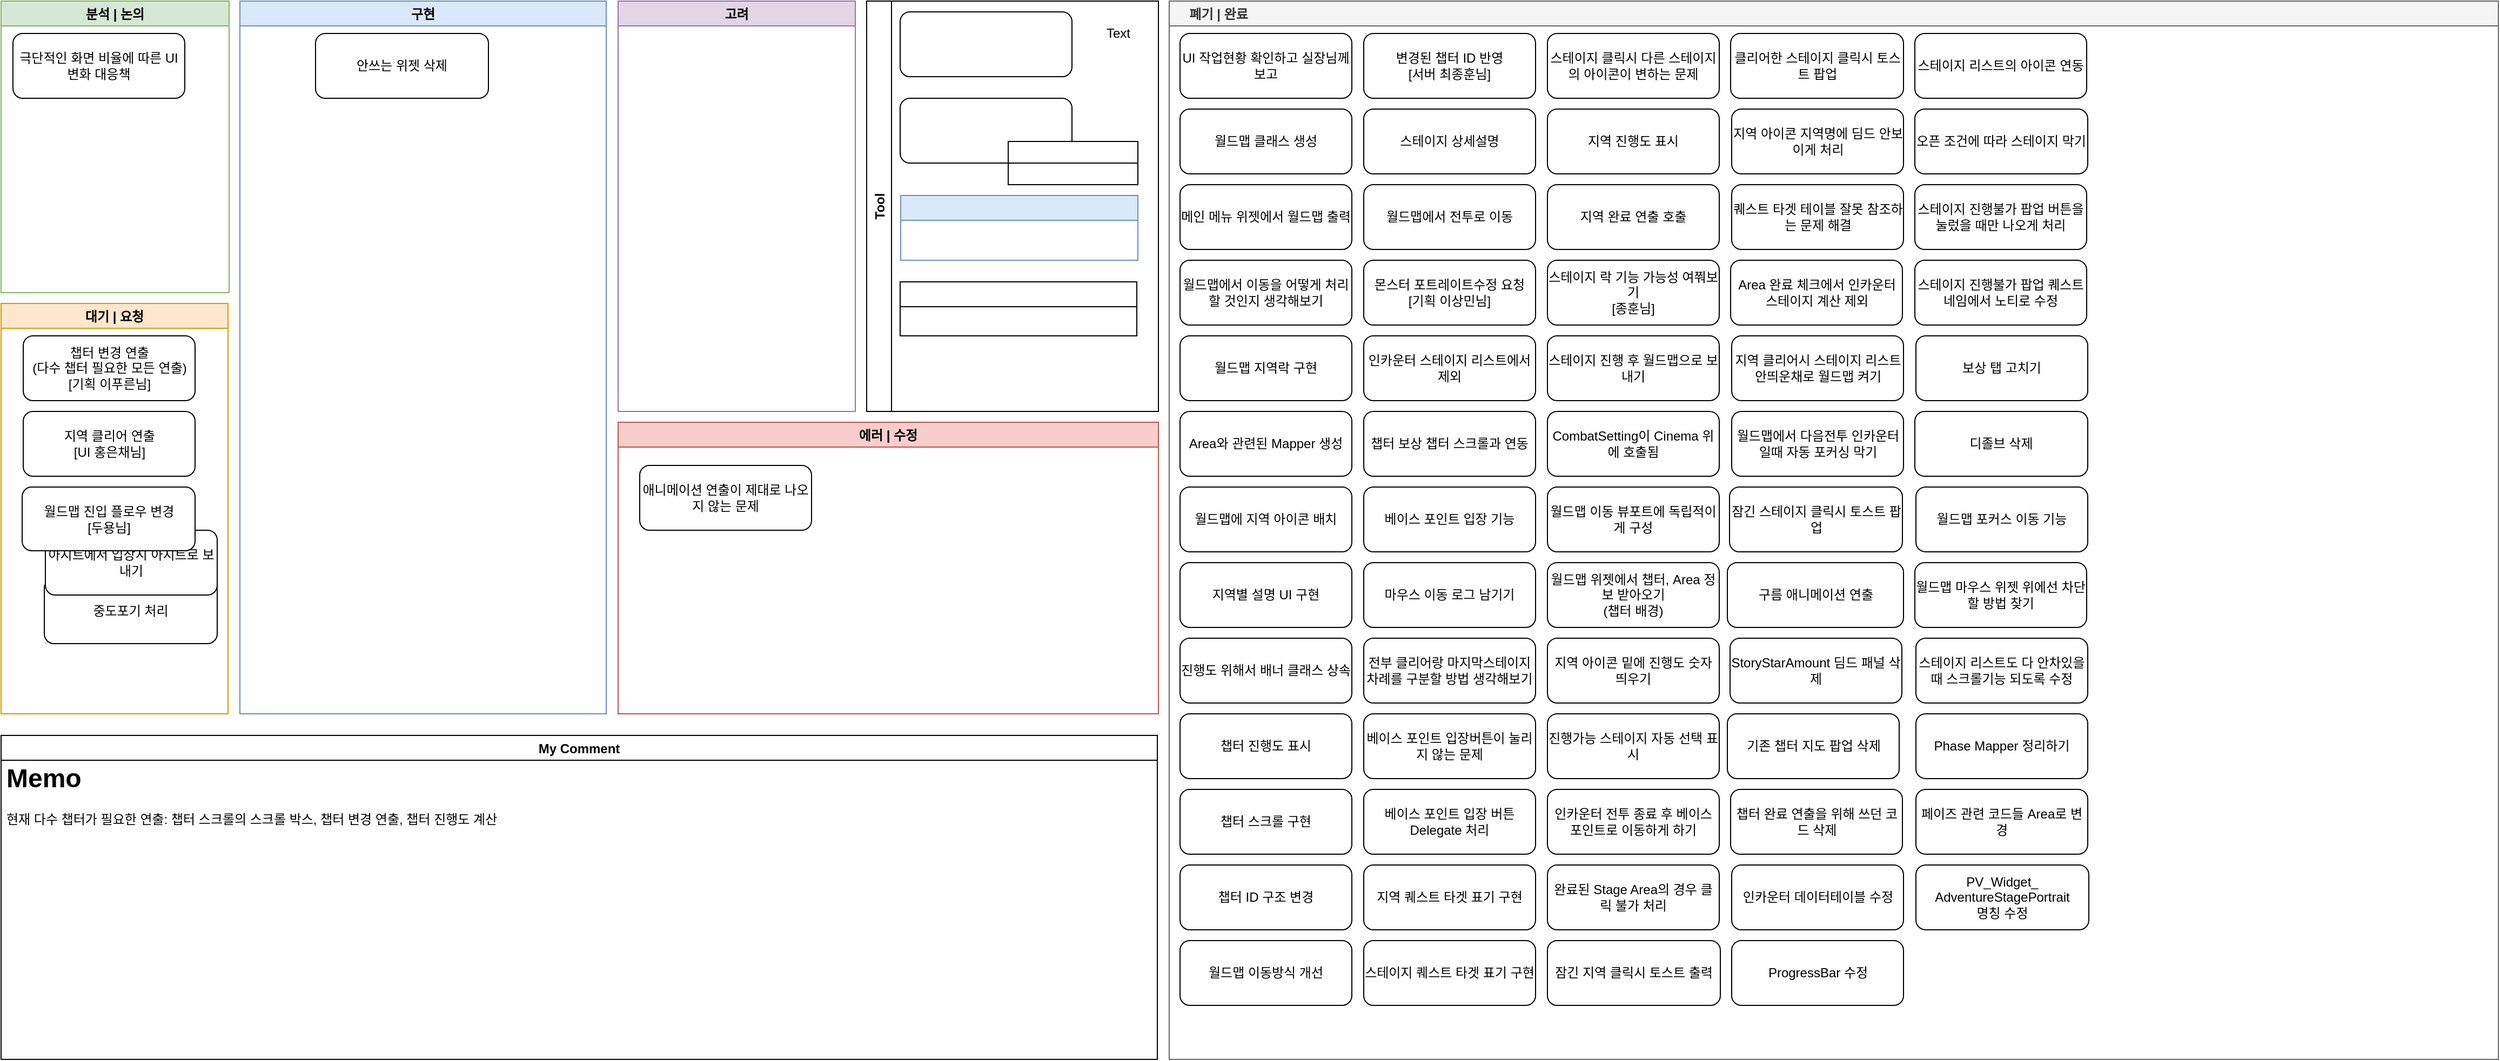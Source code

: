 <mxfile version="15.6.6" type="github">
  <diagram id="sQ8EXhfYu_Z4RW1TYD9f" name="Page-1">
    <mxGraphModel dx="1422" dy="762" grid="1" gridSize="10" guides="1" tooltips="1" connect="0" arrows="1" fold="1" page="1" pageScale="1" pageWidth="827" pageHeight="1169" math="0" shadow="0">
      <root>
        <mxCell id="0" />
        <mxCell id="1" parent="0" />
        <mxCell id="wOnGFkAYj0Utu0_wV-MN-16" value="구현" style="swimlane;fillColor=#dae8fc;strokeColor=#6c8ebf;" parent="1" vertex="1">
          <mxGeometry x="270" y="50" width="339" height="660" as="geometry" />
        </mxCell>
        <mxCell id="0nPy4N3juvfmv_uaInZj-3" value="안쓰는 위젯 삭제" style="rounded=1;whiteSpace=wrap;html=1;fillColor=default;strokeColor=default;fontColor=default;" parent="wOnGFkAYj0Utu0_wV-MN-16" vertex="1">
          <mxGeometry x="70" y="30" width="160" height="60" as="geometry" />
        </mxCell>
        <mxCell id="wOnGFkAYj0Utu0_wV-MN-17" value="분석 | 논의" style="swimlane;strokeColor=#82b366;fillColor=#D5E8D4;" parent="1" vertex="1">
          <mxGeometry x="49" y="50" width="211" height="270" as="geometry" />
        </mxCell>
        <mxCell id="fKnXUZ_Y8Yj8oVJBZo9e-6" value="극단적인 화면 비율에 따른 UI 변화 대응책" style="rounded=1;whiteSpace=wrap;html=1;" parent="wOnGFkAYj0Utu0_wV-MN-17" vertex="1">
          <mxGeometry x="11" y="30" width="159" height="60" as="geometry" />
        </mxCell>
        <mxCell id="MTrl5ynQiznJmTlUDSWs-4" value="대기 | 요청" style="swimlane;strokeColor=#d79b00;fillColor=#ffe6cc;" parent="1" vertex="1">
          <mxGeometry x="49" y="330" width="210" height="380" as="geometry" />
        </mxCell>
        <mxCell id="JvFQZsxhrIlM6GvxB-Bj-3" value="챕터 변경 연출&lt;br&gt;(다수 챕터 필요한 모든 연출)&lt;br&gt;[기획 이푸른님]" style="rounded=1;whiteSpace=wrap;html=1;" parent="MTrl5ynQiznJmTlUDSWs-4" vertex="1">
          <mxGeometry x="20.5" y="30" width="159" height="60" as="geometry" />
        </mxCell>
        <mxCell id="JvFQZsxhrIlM6GvxB-Bj-4" value="지역 클리어 연출&lt;br&gt;[UI 홍은채님]" style="rounded=1;whiteSpace=wrap;html=1;" parent="MTrl5ynQiznJmTlUDSWs-4" vertex="1">
          <mxGeometry x="20.5" y="100" width="159" height="60" as="geometry" />
        </mxCell>
        <mxCell id="JcdMrhdxGSStzC7vy00--24" value="중도포기 처리" style="rounded=1;whiteSpace=wrap;html=1;" parent="MTrl5ynQiznJmTlUDSWs-4" vertex="1">
          <mxGeometry x="40" y="255" width="160" height="60" as="geometry" />
        </mxCell>
        <mxCell id="mTPu1nSo0R1RRkqdtAdQ-14" value="아지트에서 입장시 아지트로 보내기" style="rounded=1;whiteSpace=wrap;html=1;" parent="MTrl5ynQiznJmTlUDSWs-4" vertex="1">
          <mxGeometry x="41" y="210" width="159" height="60" as="geometry" />
        </mxCell>
        <mxCell id="u-zzOmrkJS4MpRmy39Oz-33" value="월드맵 진입 플로우 변경&lt;br&gt;[두용님]" style="rounded=1;whiteSpace=wrap;html=1;" parent="MTrl5ynQiznJmTlUDSWs-4" vertex="1">
          <mxGeometry x="19.5" y="170" width="160" height="59" as="geometry" />
        </mxCell>
        <mxCell id="9A0mLHsorhuxDrabdEOj-9" value="에러 | 수정" style="swimlane;fillColor=#f8cecc;strokeColor=#b85450;startSize=23;" parent="1" vertex="1">
          <mxGeometry x="620" y="440" width="500" height="270" as="geometry" />
        </mxCell>
        <mxCell id="mTPu1nSo0R1RRkqdtAdQ-15" value="애니메이션 연출이 제대로 나오지 않는 문제" style="rounded=1;whiteSpace=wrap;html=1;" parent="9A0mLHsorhuxDrabdEOj-9" vertex="1">
          <mxGeometry x="20" y="40" width="159" height="60" as="geometry" />
        </mxCell>
        <mxCell id="hDPYIisuoytdxOGGVnbc-3" value="     폐기 | 완료" style="swimlane;strokeColor=#666666;fillColor=#f5f5f5;fontColor=#333333;align=left;" parent="1" vertex="1">
          <mxGeometry x="1130" y="50" width="1230" height="980" as="geometry" />
        </mxCell>
        <mxCell id="atVRBHWBVTBCoCOBbs-6-2" value="UI 작업현황 확인하고 실장님께 보고" style="rounded=1;whiteSpace=wrap;html=1;" parent="hDPYIisuoytdxOGGVnbc-3" vertex="1">
          <mxGeometry x="10" y="30" width="159" height="60" as="geometry" />
        </mxCell>
        <mxCell id="8GiOX_5ZcvJH73Y0Fhzy-2" value="월드맵 클래스 생성" style="rounded=1;whiteSpace=wrap;html=1;" parent="hDPYIisuoytdxOGGVnbc-3" vertex="1">
          <mxGeometry x="10" y="100" width="159" height="60" as="geometry" />
        </mxCell>
        <mxCell id="8GiOX_5ZcvJH73Y0Fhzy-1" value="메인 메뉴 위젯에서 월드맵 출력" style="rounded=1;whiteSpace=wrap;html=1;" parent="hDPYIisuoytdxOGGVnbc-3" vertex="1">
          <mxGeometry x="10" y="170" width="159" height="60" as="geometry" />
        </mxCell>
        <mxCell id="lYunYYrA7qYBkTZxslzv-2" value="월드맵에서 이동을 어떻게 처리할 것인지 생각해보기" style="rounded=1;whiteSpace=wrap;html=1;" parent="hDPYIisuoytdxOGGVnbc-3" vertex="1">
          <mxGeometry x="10" y="240" width="159" height="60" as="geometry" />
        </mxCell>
        <mxCell id="8GiOX_5ZcvJH73Y0Fhzy-7" value="Area와 관련된 Mapper 생성" style="rounded=1;whiteSpace=wrap;html=1;" parent="hDPYIisuoytdxOGGVnbc-3" vertex="1">
          <mxGeometry x="10" y="380" width="159" height="60" as="geometry" />
        </mxCell>
        <mxCell id="fKnXUZ_Y8Yj8oVJBZo9e-3" value="월드맵에 지역 아이콘 배치" style="rounded=1;whiteSpace=wrap;html=1;" parent="hDPYIisuoytdxOGGVnbc-3" vertex="1">
          <mxGeometry x="10" y="450" width="159" height="60" as="geometry" />
        </mxCell>
        <mxCell id="8GiOX_5ZcvJH73Y0Fhzy-4" value="월드맵 지역락 구현" style="rounded=1;whiteSpace=wrap;html=1;" parent="hDPYIisuoytdxOGGVnbc-3" vertex="1">
          <mxGeometry x="10" y="310" width="159" height="60" as="geometry" />
        </mxCell>
        <mxCell id="8GiOX_5ZcvJH73Y0Fhzy-10" value="지역별 설명 UI 구현" style="rounded=1;whiteSpace=wrap;html=1;" parent="hDPYIisuoytdxOGGVnbc-3" vertex="1">
          <mxGeometry x="10" y="520" width="159" height="60" as="geometry" />
        </mxCell>
        <mxCell id="NNDFR1LKHZ_8l8TIc3SD-2" value="진행도 위해서 배너 클래스 상속" style="rounded=1;whiteSpace=wrap;html=1;" parent="hDPYIisuoytdxOGGVnbc-3" vertex="1">
          <mxGeometry x="10" y="590" width="159" height="60" as="geometry" />
        </mxCell>
        <mxCell id="YfF9ztZLRGlCkRkIGvAC-5" value="챕터 진행도 표시" style="rounded=1;whiteSpace=wrap;html=1;" parent="hDPYIisuoytdxOGGVnbc-3" vertex="1">
          <mxGeometry x="10" y="660" width="159" height="60" as="geometry" />
        </mxCell>
        <mxCell id="8GiOX_5ZcvJH73Y0Fhzy-8" value="챕터 스크롤 구현" style="rounded=1;whiteSpace=wrap;html=1;" parent="hDPYIisuoytdxOGGVnbc-3" vertex="1">
          <mxGeometry x="10" y="730" width="159" height="60" as="geometry" />
        </mxCell>
        <mxCell id="YfF9ztZLRGlCkRkIGvAC-9" value="챕터 ID 구조 변경" style="rounded=1;whiteSpace=wrap;html=1;" parent="hDPYIisuoytdxOGGVnbc-3" vertex="1">
          <mxGeometry x="10" y="800" width="159" height="60" as="geometry" />
        </mxCell>
        <mxCell id="5TGIPtgfNIGxRz2AxhJH-1" value="월드맵 이동방식 개선" style="rounded=1;whiteSpace=wrap;html=1;" parent="hDPYIisuoytdxOGGVnbc-3" vertex="1">
          <mxGeometry x="10" y="870" width="159" height="60" as="geometry" />
        </mxCell>
        <mxCell id="YfF9ztZLRGlCkRkIGvAC-4" value="변경된 챕터 ID 반영&lt;br&gt;[서버 최종훈님]" style="rounded=1;whiteSpace=wrap;html=1;" parent="hDPYIisuoytdxOGGVnbc-3" vertex="1">
          <mxGeometry x="180" y="30" width="159" height="60" as="geometry" />
        </mxCell>
        <mxCell id="YfF9ztZLRGlCkRkIGvAC-12" value="스테이지 상세설명" style="rounded=1;whiteSpace=wrap;html=1;" parent="hDPYIisuoytdxOGGVnbc-3" vertex="1">
          <mxGeometry x="180" y="100" width="159" height="60" as="geometry" />
        </mxCell>
        <mxCell id="YfF9ztZLRGlCkRkIGvAC-7" value="월드맵에서 전투로 이동" style="rounded=1;whiteSpace=wrap;html=1;" parent="hDPYIisuoytdxOGGVnbc-3" vertex="1">
          <mxGeometry x="180" y="170" width="159" height="60" as="geometry" />
        </mxCell>
        <mxCell id="YfF9ztZLRGlCkRkIGvAC-10" value="몬스터 포트레이트수정 요청&lt;br&gt;[기획 이상민님]" style="rounded=1;whiteSpace=wrap;html=1;" parent="hDPYIisuoytdxOGGVnbc-3" vertex="1">
          <mxGeometry x="180" y="240" width="159" height="60" as="geometry" />
        </mxCell>
        <mxCell id="32iTDsRpcqnxO3VkxNKm-3" value="인카운터 스테이지 리스트에서 제외" style="rounded=1;whiteSpace=wrap;html=1;" parent="hDPYIisuoytdxOGGVnbc-3" vertex="1">
          <mxGeometry x="180" y="310" width="159" height="60" as="geometry" />
        </mxCell>
        <mxCell id="fKnXUZ_Y8Yj8oVJBZo9e-4" value="챕터 보상 챕터 스크롤과 연동" style="rounded=1;whiteSpace=wrap;html=1;" parent="hDPYIisuoytdxOGGVnbc-3" vertex="1">
          <mxGeometry x="180" y="380" width="159" height="60" as="geometry" />
        </mxCell>
        <mxCell id="YfF9ztZLRGlCkRkIGvAC-11" value="베이스 포인트 입장 기능" style="rounded=1;whiteSpace=wrap;html=1;" parent="hDPYIisuoytdxOGGVnbc-3" vertex="1">
          <mxGeometry x="180" y="450" width="159" height="60" as="geometry" />
        </mxCell>
        <mxCell id="32iTDsRpcqnxO3VkxNKm-2" value="마우스 이동 로그 남기기" style="rounded=1;whiteSpace=wrap;html=1;" parent="hDPYIisuoytdxOGGVnbc-3" vertex="1">
          <mxGeometry x="180" y="520" width="159" height="60" as="geometry" />
        </mxCell>
        <mxCell id="YfF9ztZLRGlCkRkIGvAC-1" value="전부 클리어랑 마지막스테이지 차례를 구분할 방법 생각해보기" style="rounded=1;whiteSpace=wrap;html=1;" parent="hDPYIisuoytdxOGGVnbc-3" vertex="1">
          <mxGeometry x="180" y="590" width="159" height="60" as="geometry" />
        </mxCell>
        <mxCell id="YfF9ztZLRGlCkRkIGvAC-3" value="베이스 포인트 입장버튼이 눌리지 않는 문제" style="rounded=1;whiteSpace=wrap;html=1;" parent="hDPYIisuoytdxOGGVnbc-3" vertex="1">
          <mxGeometry x="180" y="660" width="159" height="60" as="geometry" />
        </mxCell>
        <mxCell id="NNDFR1LKHZ_8l8TIc3SD-1" value="베이스 포인트 입장 버튼 Delegate 처리" style="rounded=1;whiteSpace=wrap;html=1;" parent="hDPYIisuoytdxOGGVnbc-3" vertex="1">
          <mxGeometry x="180" y="730" width="159" height="60" as="geometry" />
        </mxCell>
        <mxCell id="8GiOX_5ZcvJH73Y0Fhzy-9" value="지역 퀘스트 타겟 표기 구현" style="rounded=1;whiteSpace=wrap;html=1;" parent="hDPYIisuoytdxOGGVnbc-3" vertex="1">
          <mxGeometry x="180" y="800" width="159" height="60" as="geometry" />
        </mxCell>
        <mxCell id="32iTDsRpcqnxO3VkxNKm-5" value="스테이지 퀘스트 타겟 표기 구현" style="rounded=1;whiteSpace=wrap;html=1;" parent="hDPYIisuoytdxOGGVnbc-3" vertex="1">
          <mxGeometry x="180" y="870" width="159" height="60" as="geometry" />
        </mxCell>
        <mxCell id="32iTDsRpcqnxO3VkxNKm-1" value="스테이지 클릭시 다른 스테이지의 아이콘이 변하는 문제" style="rounded=1;whiteSpace=wrap;html=1;" parent="hDPYIisuoytdxOGGVnbc-3" vertex="1">
          <mxGeometry x="350" y="30" width="159" height="60" as="geometry" />
        </mxCell>
        <mxCell id="YfF9ztZLRGlCkRkIGvAC-6" value="지역 진행도 표시" style="rounded=1;whiteSpace=wrap;html=1;" parent="hDPYIisuoytdxOGGVnbc-3" vertex="1">
          <mxGeometry x="350" y="100" width="159" height="60" as="geometry" />
        </mxCell>
        <mxCell id="YfF9ztZLRGlCkRkIGvAC-2" value="지역 완료 연출 호출" style="rounded=1;whiteSpace=wrap;html=1;" parent="hDPYIisuoytdxOGGVnbc-3" vertex="1">
          <mxGeometry x="350" y="170" width="159" height="60" as="geometry" />
        </mxCell>
        <mxCell id="32iTDsRpcqnxO3VkxNKm-6" value="스테이지 락 기능 가능성 여쭤보기&lt;br&gt;[종훈님]" style="rounded=1;whiteSpace=wrap;html=1;" parent="hDPYIisuoytdxOGGVnbc-3" vertex="1">
          <mxGeometry x="350" y="240" width="159" height="60" as="geometry" />
        </mxCell>
        <mxCell id="SFROFrCYzg7VlvZK26Fv-1" value="스테이지 진행 후 월드맵으로 보내기" style="rounded=1;whiteSpace=wrap;html=1;" parent="hDPYIisuoytdxOGGVnbc-3" vertex="1">
          <mxGeometry x="350" y="310" width="159" height="60" as="geometry" />
        </mxCell>
        <mxCell id="mTPu1nSo0R1RRkqdtAdQ-1" value="CombatSetting이 Cinema 위에 호출됨" style="rounded=1;whiteSpace=wrap;html=1;" parent="hDPYIisuoytdxOGGVnbc-3" vertex="1">
          <mxGeometry x="350" y="380" width="159" height="60" as="geometry" />
        </mxCell>
        <mxCell id="mTPu1nSo0R1RRkqdtAdQ-5" value="월드맵 이동 뷰포트에 독립적이게 구성" style="rounded=1;whiteSpace=wrap;html=1;" parent="hDPYIisuoytdxOGGVnbc-3" vertex="1">
          <mxGeometry x="350" y="450" width="159" height="60" as="geometry" />
        </mxCell>
        <mxCell id="fKnXUZ_Y8Yj8oVJBZo9e-1" value="월드맵 위젯에서 챕터, Area 정보 받아오기&lt;br&gt;(챕터 배경)" style="rounded=1;whiteSpace=wrap;html=1;" parent="hDPYIisuoytdxOGGVnbc-3" vertex="1">
          <mxGeometry x="350" y="520" width="159" height="60" as="geometry" />
        </mxCell>
        <mxCell id="mTPu1nSo0R1RRkqdtAdQ-6" value="지역 아이콘 밑에 진행도 숫자 띄우기" style="rounded=1;whiteSpace=wrap;html=1;" parent="hDPYIisuoytdxOGGVnbc-3" vertex="1">
          <mxGeometry x="350" y="590" width="159" height="60" as="geometry" />
        </mxCell>
        <mxCell id="mTPu1nSo0R1RRkqdtAdQ-8" value="진행가능 스테이지 자동 선택 표시" style="rounded=1;whiteSpace=wrap;html=1;" parent="hDPYIisuoytdxOGGVnbc-3" vertex="1">
          <mxGeometry x="350" y="660" width="159" height="60" as="geometry" />
        </mxCell>
        <mxCell id="mTPu1nSo0R1RRkqdtAdQ-4" value="인카운터 전투 종료 후 베이스 포인트로 이동하게 하기" style="rounded=1;whiteSpace=wrap;html=1;" parent="hDPYIisuoytdxOGGVnbc-3" vertex="1">
          <mxGeometry x="350" y="730" width="159" height="60" as="geometry" />
        </mxCell>
        <mxCell id="mTPu1nSo0R1RRkqdtAdQ-3" value="완료된 Stage Area의 경우 클릭 불가 처리" style="rounded=1;whiteSpace=wrap;html=1;" parent="hDPYIisuoytdxOGGVnbc-3" vertex="1">
          <mxGeometry x="350" y="800" width="159" height="60" as="geometry" />
        </mxCell>
        <mxCell id="mTPu1nSo0R1RRkqdtAdQ-9" value="잠긴 지역 클릭시 토스트 출력" style="rounded=1;whiteSpace=wrap;html=1;" parent="hDPYIisuoytdxOGGVnbc-3" vertex="1">
          <mxGeometry x="350" y="870" width="160" height="60" as="geometry" />
        </mxCell>
        <mxCell id="mTPu1nSo0R1RRkqdtAdQ-10" value="클리어한 스테이지 클릭시 토스트 팝업" style="rounded=1;whiteSpace=wrap;html=1;fillColor=default;strokeColor=default;fontColor=default;" parent="hDPYIisuoytdxOGGVnbc-3" vertex="1">
          <mxGeometry x="519.5" y="30" width="160" height="60" as="geometry" />
        </mxCell>
        <mxCell id="JcdMrhdxGSStzC7vy00--23" value="퀘스트 타겟 테이블 잘못 참조하는 문제 해결" style="rounded=1;whiteSpace=wrap;html=1;fillColor=default;strokeColor=default;fontColor=default;" parent="hDPYIisuoytdxOGGVnbc-3" vertex="1">
          <mxGeometry x="520.5" y="170" width="159" height="60" as="geometry" />
        </mxCell>
        <mxCell id="mTPu1nSo0R1RRkqdtAdQ-7" value="지역 아이콘 지역명에 딤드 안보이게 처리" style="rounded=1;whiteSpace=wrap;html=1;fillColor=default;strokeColor=default;fontColor=default;" parent="hDPYIisuoytdxOGGVnbc-3" vertex="1">
          <mxGeometry x="520.5" y="100" width="159" height="60" as="geometry" />
        </mxCell>
        <mxCell id="mTPu1nSo0R1RRkqdtAdQ-2" value="Area 완료 체크에서 인카운터 스테이지 계산 제외" style="rounded=1;whiteSpace=wrap;html=1;fillColor=default;strokeColor=default;fontColor=default;" parent="hDPYIisuoytdxOGGVnbc-3" vertex="1">
          <mxGeometry x="519.5" y="240" width="159" height="60" as="geometry" />
        </mxCell>
        <mxCell id="mTPu1nSo0R1RRkqdtAdQ-16" value="지역 클리어시 스테이지 리스트 안띄운채로 월드맵 켜기" style="rounded=1;whiteSpace=wrap;html=1;fillColor=default;strokeColor=default;fontColor=default;" parent="hDPYIisuoytdxOGGVnbc-3" vertex="1">
          <mxGeometry x="520.5" y="310" width="159" height="60" as="geometry" />
        </mxCell>
        <mxCell id="mTPu1nSo0R1RRkqdtAdQ-18" value="월드맵에서 다음전투 인카운터일때 자동 포커싱 막기" style="rounded=1;whiteSpace=wrap;html=1;fillColor=default;strokeColor=default;fontColor=default;" parent="hDPYIisuoytdxOGGVnbc-3" vertex="1">
          <mxGeometry x="520.5" y="380" width="159" height="60" as="geometry" />
        </mxCell>
        <mxCell id="mTPu1nSo0R1RRkqdtAdQ-12" value="잠긴 스테이지 클릭시 토스트 팝업" style="rounded=1;whiteSpace=wrap;html=1;fillColor=default;strokeColor=default;fontColor=default;" parent="hDPYIisuoytdxOGGVnbc-3" vertex="1">
          <mxGeometry x="518.5" y="450" width="160" height="60" as="geometry" />
        </mxCell>
        <mxCell id="mTPu1nSo0R1RRkqdtAdQ-17" value="구름 애니메이션 연출" style="rounded=1;whiteSpace=wrap;html=1;fillColor=default;strokeColor=default;fontColor=default;" parent="hDPYIisuoytdxOGGVnbc-3" vertex="1">
          <mxGeometry x="516.5" y="520" width="163" height="60" as="geometry" />
        </mxCell>
        <mxCell id="JcdMrhdxGSStzC7vy00--21" value="StoryStarAmount 딤드 패널 삭제" style="rounded=1;whiteSpace=wrap;html=1;fillColor=default;strokeColor=default;fontColor=default;" parent="hDPYIisuoytdxOGGVnbc-3" vertex="1">
          <mxGeometry x="519" y="590" width="159" height="60" as="geometry" />
        </mxCell>
        <mxCell id="8GiOX_5ZcvJH73Y0Fhzy-3" value="기존 챕터 지도 팝업 삭제" style="rounded=1;whiteSpace=wrap;html=1;fillColor=default;strokeColor=default;fontColor=default;" parent="hDPYIisuoytdxOGGVnbc-3" vertex="1">
          <mxGeometry x="516.5" y="660" width="159" height="60" as="geometry" />
        </mxCell>
        <mxCell id="8GiOX_5ZcvJH73Y0Fhzy-5" value="챕터 완료 연출을 위해 쓰던 코드 삭제" style="rounded=1;whiteSpace=wrap;html=1;fillColor=default;strokeColor=default;fontColor=default;" parent="hDPYIisuoytdxOGGVnbc-3" vertex="1">
          <mxGeometry x="519.5" y="730" width="159" height="60" as="geometry" />
        </mxCell>
        <mxCell id="32iTDsRpcqnxO3VkxNKm-4" value="인카운터 데이터테이블 수정" style="rounded=1;whiteSpace=wrap;html=1;fillColor=default;strokeColor=default;fontColor=default;" parent="hDPYIisuoytdxOGGVnbc-3" vertex="1">
          <mxGeometry x="520.5" y="800" width="159" height="60" as="geometry" />
        </mxCell>
        <mxCell id="u-zzOmrkJS4MpRmy39Oz-1" value="ProgressBar 수정" style="rounded=1;whiteSpace=wrap;html=1;fillColor=default;strokeColor=default;fontColor=default;" parent="hDPYIisuoytdxOGGVnbc-3" vertex="1">
          <mxGeometry x="520.5" y="870" width="159" height="60" as="geometry" />
        </mxCell>
        <mxCell id="u-zzOmrkJS4MpRmy39Oz-2" value="스테이지 리스트의 아이콘 연동" style="rounded=1;whiteSpace=wrap;html=1;" parent="hDPYIisuoytdxOGGVnbc-3" vertex="1">
          <mxGeometry x="690" y="30" width="159" height="60" as="geometry" />
        </mxCell>
        <mxCell id="JcdMrhdxGSStzC7vy00--1" value="오픈 조건에 따라 스테이지 막기" style="rounded=1;whiteSpace=wrap;html=1;" parent="hDPYIisuoytdxOGGVnbc-3" vertex="1">
          <mxGeometry x="690" y="100" width="160" height="60" as="geometry" />
        </mxCell>
        <mxCell id="u-zzOmrkJS4MpRmy39Oz-3" value="스테이지 진행불가 팝업 버튼을 눌렀을 때만 나오게 처리" style="rounded=1;whiteSpace=wrap;html=1;" parent="hDPYIisuoytdxOGGVnbc-3" vertex="1">
          <mxGeometry x="690" y="170" width="159" height="60" as="geometry" />
        </mxCell>
        <mxCell id="u-zzOmrkJS4MpRmy39Oz-4" value="스테이지 진행불가 팝업 퀘스트 네임에서 노티로 수정" style="rounded=1;whiteSpace=wrap;html=1;" parent="hDPYIisuoytdxOGGVnbc-3" vertex="1">
          <mxGeometry x="690" y="240" width="159" height="60" as="geometry" />
        </mxCell>
        <mxCell id="JcdMrhdxGSStzC7vy00--22" value="보상 탭 고치기" style="rounded=1;whiteSpace=wrap;html=1;" parent="hDPYIisuoytdxOGGVnbc-3" vertex="1">
          <mxGeometry x="691" y="310" width="159" height="60" as="geometry" />
        </mxCell>
        <mxCell id="u-zzOmrkJS4MpRmy39Oz-34" value="디졸브 삭제" style="rounded=1;whiteSpace=wrap;html=1;" parent="hDPYIisuoytdxOGGVnbc-3" vertex="1">
          <mxGeometry x="690" y="380" width="160" height="60" as="geometry" />
        </mxCell>
        <mxCell id="0nPy4N3juvfmv_uaInZj-2" value="월드맵 포커스 이동 기능" style="rounded=1;whiteSpace=wrap;html=1;" parent="hDPYIisuoytdxOGGVnbc-3" vertex="1">
          <mxGeometry x="691" y="450" width="159" height="60" as="geometry" />
        </mxCell>
        <mxCell id="0nPy4N3juvfmv_uaInZj-1" value="월드맵 마우스 위젯 위에선 차단할 방법 찾기" style="rounded=1;whiteSpace=wrap;html=1;fillColor=default;strokeColor=default;fontColor=default;" parent="hDPYIisuoytdxOGGVnbc-3" vertex="1">
          <mxGeometry x="690" y="520" width="159" height="60" as="geometry" />
        </mxCell>
        <mxCell id="lIS4hiFMWc-Y0QBGkMAu-1" value="스테이지 리스트도 다 안차있을 때 스크롤기능 되도록 수정" style="rounded=1;whiteSpace=wrap;html=1;fillColor=default;strokeColor=default;fontColor=default;" vertex="1" parent="hDPYIisuoytdxOGGVnbc-3">
          <mxGeometry x="691" y="590" width="159" height="60" as="geometry" />
        </mxCell>
        <mxCell id="fKnXUZ_Y8Yj8oVJBZo9e-2" value="Phase Mapper 정리하기" style="rounded=1;whiteSpace=wrap;html=1;fillColor=default;strokeColor=default;fontColor=default;" parent="hDPYIisuoytdxOGGVnbc-3" vertex="1">
          <mxGeometry x="691" y="660" width="159" height="60" as="geometry" />
        </mxCell>
        <mxCell id="8GiOX_5ZcvJH73Y0Fhzy-6" value="페이즈 관련 코드들 Area로 변경" style="rounded=1;whiteSpace=wrap;html=1;fillColor=default;strokeColor=default;fontColor=default;" parent="hDPYIisuoytdxOGGVnbc-3" vertex="1">
          <mxGeometry x="691" y="730" width="159" height="60" as="geometry" />
        </mxCell>
        <mxCell id="YfF9ztZLRGlCkRkIGvAC-8" value="PV_Widget_&lt;br&gt;AdventureStagePortrait&lt;br&gt;명칭 수정" style="rounded=1;whiteSpace=wrap;html=1;fillColor=default;strokeColor=default;fontColor=default;" parent="hDPYIisuoytdxOGGVnbc-3" vertex="1">
          <mxGeometry x="691" y="800" width="160" height="60" as="geometry" />
        </mxCell>
        <mxCell id="6kkVd8V_ymKgZ0_L0vxy-3" value="My Comment" style="swimlane;" parent="1" vertex="1">
          <mxGeometry x="49" y="730" width="1070" height="300" as="geometry">
            <mxRectangle x="49" y="720" width="100" height="23" as="alternateBounds" />
          </mxGeometry>
        </mxCell>
        <mxCell id="KfCYHrgsOKh0RXw9eGPa-2" value="&lt;h1&gt;Memo&lt;/h1&gt;&lt;p&gt;현재 다수 챕터가 필요한 연출: 챕터 스크롤의 스크롤 박스, 챕터 변경 연출, 챕터 진행도 계산&lt;/p&gt;" style="text;html=1;strokeColor=none;fillColor=none;spacing=5;spacingTop=-20;whiteSpace=wrap;overflow=hidden;rounded=0;align=left;" parent="6kkVd8V_ymKgZ0_L0vxy-3" vertex="1">
          <mxGeometry y="20" width="1070" height="280" as="geometry" />
        </mxCell>
        <mxCell id="oumLD8d3DvaTa1NXrWpt-27" value="Tool" style="swimlane;horizontal=0;" parent="1" vertex="1">
          <mxGeometry x="850" y="50" width="270" height="380" as="geometry" />
        </mxCell>
        <mxCell id="oumLD8d3DvaTa1NXrWpt-25" value="" style="rounded=1;whiteSpace=wrap;html=1;" parent="oumLD8d3DvaTa1NXrWpt-27" vertex="1">
          <mxGeometry x="31" y="10" width="159" height="60" as="geometry" />
        </mxCell>
        <mxCell id="oumLD8d3DvaTa1NXrWpt-31" value="" style="group" parent="oumLD8d3DvaTa1NXrWpt-27" vertex="1" connectable="0">
          <mxGeometry x="31" y="90" width="220" height="80" as="geometry" />
        </mxCell>
        <mxCell id="oumLD8d3DvaTa1NXrWpt-28" value="" style="rounded=1;whiteSpace=wrap;html=1;" parent="oumLD8d3DvaTa1NXrWpt-31" vertex="1">
          <mxGeometry width="159" height="60" as="geometry" />
        </mxCell>
        <mxCell id="oumLD8d3DvaTa1NXrWpt-29" value="" style="rounded=0;whiteSpace=wrap;html=1;" parent="oumLD8d3DvaTa1NXrWpt-31" vertex="1">
          <mxGeometry x="100" y="60" width="120" height="20" as="geometry" />
        </mxCell>
        <mxCell id="oumLD8d3DvaTa1NXrWpt-30" value="" style="rounded=0;whiteSpace=wrap;html=1;" parent="oumLD8d3DvaTa1NXrWpt-31" vertex="1">
          <mxGeometry x="100" y="40" width="120" height="20" as="geometry" />
        </mxCell>
        <mxCell id="oumLD8d3DvaTa1NXrWpt-32" value="" style="swimlane;fillColor=#dae8fc;strokeColor=#6c8ebf;" parent="oumLD8d3DvaTa1NXrWpt-27" vertex="1">
          <mxGeometry x="31.5" y="180" width="219.5" height="60" as="geometry" />
        </mxCell>
        <mxCell id="oumLD8d3DvaTa1NXrWpt-34" value="" style="swimlane;" parent="oumLD8d3DvaTa1NXrWpt-27" vertex="1">
          <mxGeometry x="31" y="260" width="219" height="50" as="geometry" />
        </mxCell>
        <mxCell id="Fb32EvJjGHJRLybvlaYY-3" value="Text" style="text;html=1;align=left;verticalAlign=middle;resizable=0;points=[];autosize=1;strokeColor=none;" parent="oumLD8d3DvaTa1NXrWpt-27" vertex="1">
          <mxGeometry x="220" y="20" width="40" height="20" as="geometry" />
        </mxCell>
        <mxCell id="Hf2SFhrhB0-e0Vb06iSS-1" value="고려" style="swimlane;fillColor=#e1d5e7;strokeColor=#9673a6;startSize=23;" parent="1" vertex="1">
          <mxGeometry x="620" y="50" width="219.5" height="380" as="geometry" />
        </mxCell>
      </root>
    </mxGraphModel>
  </diagram>
</mxfile>
